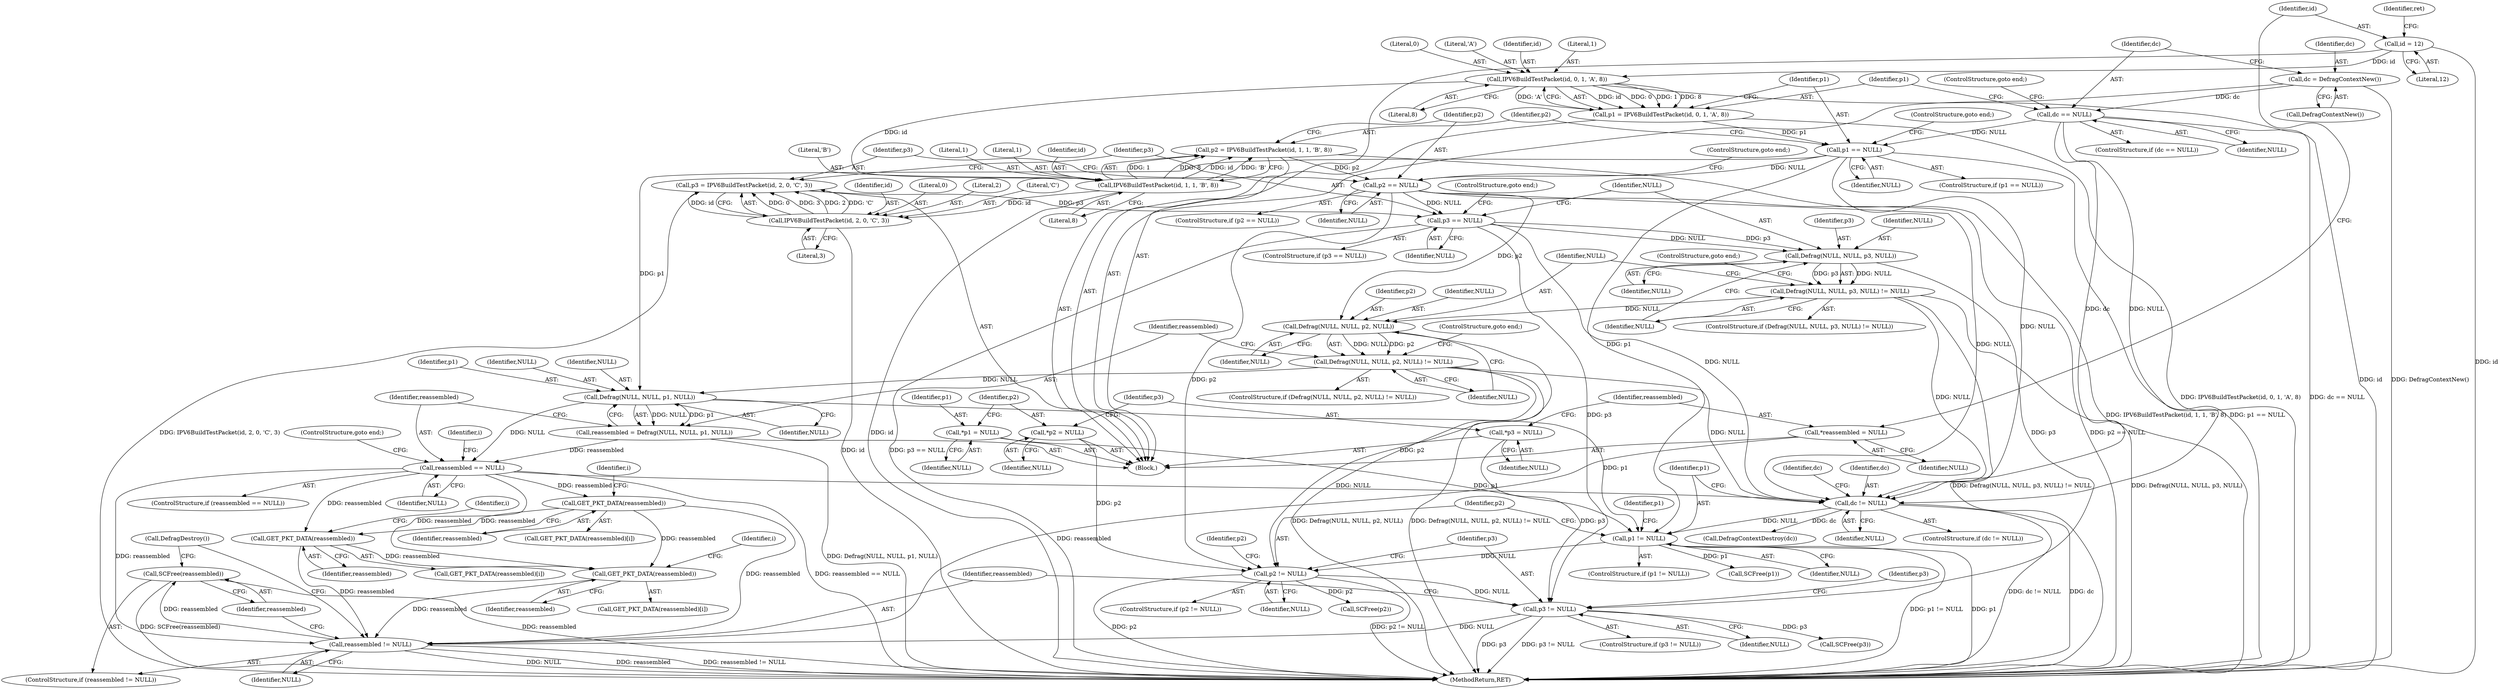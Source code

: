 digraph "1_suricata_4a04f814b15762eb446a5ead4d69d021512df6f8_16@pointer" {
"1000305" [label="(Call,SCFree(reassembled))"];
"1000302" [label="(Call,reassembled != NULL)"];
"1000209" [label="(Call,reassembled == NULL)"];
"1000201" [label="(Call,reassembled = Defrag(NULL, NULL, p1, NULL))"];
"1000203" [label="(Call,Defrag(NULL, NULL, p1, NULL))"];
"1000193" [label="(Call,Defrag(NULL, NULL, p2, NULL) != NULL)"];
"1000194" [label="(Call,Defrag(NULL, NULL, p2, NULL))"];
"1000184" [label="(Call,Defrag(NULL, NULL, p3, NULL) != NULL)"];
"1000185" [label="(Call,Defrag(NULL, NULL, p3, NULL))"];
"1000179" [label="(Call,p3 == NULL)"];
"1000170" [label="(Call,p3 = IPV6BuildTestPacket(id, 2, 0, 'C', 3))"];
"1000172" [label="(Call,IPV6BuildTestPacket(id, 2, 0, 'C', 3))"];
"1000159" [label="(Call,IPV6BuildTestPacket(id, 1, 1, 'B', 8))"];
"1000146" [label="(Call,IPV6BuildTestPacket(id, 0, 1, 'A', 8))"];
"1000127" [label="(Call,id = 12)"];
"1000166" [label="(Call,p2 == NULL)"];
"1000157" [label="(Call,p2 = IPV6BuildTestPacket(id, 1, 1, 'B', 8))"];
"1000153" [label="(Call,p1 == NULL)"];
"1000144" [label="(Call,p1 = IPV6BuildTestPacket(id, 0, 1, 'A', 8))"];
"1000140" [label="(Call,dc == NULL)"];
"1000136" [label="(Call,dc = DefragContextNew())"];
"1000268" [label="(Call,GET_PKT_DATA(reassembled))"];
"1000228" [label="(Call,GET_PKT_DATA(reassembled))"];
"1000248" [label="(Call,GET_PKT_DATA(reassembled))"];
"1000123" [label="(Call,*reassembled = NULL)"];
"1000296" [label="(Call,p3 != NULL)"];
"1000119" [label="(Call,*p3 = NULL)"];
"1000290" [label="(Call,p2 != NULL)"];
"1000115" [label="(Call,*p2 = NULL)"];
"1000284" [label="(Call,p1 != NULL)"];
"1000111" [label="(Call,*p1 = NULL)"];
"1000278" [label="(Call,dc != NULL)"];
"1000177" [label="(Literal,3)"];
"1000112" [label="(Identifier,p1)"];
"1000269" [label="(Identifier,reassembled)"];
"1000229" [label="(Identifier,reassembled)"];
"1000170" [label="(Call,p3 = IPV6BuildTestPacket(id, 2, 0, 'C', 3))"];
"1000200" [label="(ControlStructure,goto end;)"];
"1000284" [label="(Call,p1 != NULL)"];
"1000152" [label="(ControlStructure,if (p1 == NULL))"];
"1000147" [label="(Identifier,id)"];
"1000207" [label="(Identifier,NULL)"];
"1000249" [label="(Identifier,reassembled)"];
"1000133" [label="(Identifier,ret)"];
"1000283" [label="(ControlStructure,if (p1 != NULL))"];
"1000210" [label="(Identifier,reassembled)"];
"1000171" [label="(Identifier,p3)"];
"1000278" [label="(Call,dc != NULL)"];
"1000178" [label="(ControlStructure,if (p3 == NULL))"];
"1000199" [label="(Identifier,NULL)"];
"1000212" [label="(ControlStructure,goto end;)"];
"1000129" [label="(Literal,12)"];
"1000149" [label="(Literal,1)"];
"1000137" [label="(Identifier,dc)"];
"1000289" [label="(ControlStructure,if (p2 != NULL))"];
"1000188" [label="(Identifier,p3)"];
"1000123" [label="(Call,*reassembled = NULL)"];
"1000305" [label="(Call,SCFree(reassembled))"];
"1000157" [label="(Call,p2 = IPV6BuildTestPacket(id, 1, 1, 'B', 8))"];
"1000228" [label="(Call,GET_PKT_DATA(reassembled))"];
"1000161" [label="(Literal,1)"];
"1000127" [label="(Call,id = 12)"];
"1000124" [label="(Identifier,reassembled)"];
"1000120" [label="(Identifier,p3)"];
"1000146" [label="(Call,IPV6BuildTestPacket(id, 0, 1, 'A', 8))"];
"1000292" [label="(Identifier,NULL)"];
"1000176" [label="(Literal,'C')"];
"1000230" [label="(Identifier,i)"];
"1000310" [label="(MethodReturn,RET)"];
"1000280" [label="(Identifier,NULL)"];
"1000195" [label="(Identifier,NULL)"];
"1000116" [label="(Identifier,p2)"];
"1000179" [label="(Call,p3 == NULL)"];
"1000227" [label="(Call,GET_PKT_DATA(reassembled)[i])"];
"1000180" [label="(Identifier,p3)"];
"1000144" [label="(Call,p1 = IPV6BuildTestPacket(id, 0, 1, 'A', 8))"];
"1000125" [label="(Identifier,NULL)"];
"1000303" [label="(Identifier,reassembled)"];
"1000173" [label="(Identifier,id)"];
"1000128" [label="(Identifier,id)"];
"1000205" [label="(Identifier,NULL)"];
"1000203" [label="(Call,Defrag(NULL, NULL, p1, NULL))"];
"1000287" [label="(Call,SCFree(p1))"];
"1000190" [label="(Identifier,NULL)"];
"1000138" [label="(Call,DefragContextNew())"];
"1000162" [label="(Literal,1)"];
"1000304" [label="(Identifier,NULL)"];
"1000202" [label="(Identifier,reassembled)"];
"1000302" [label="(Call,reassembled != NULL)"];
"1000143" [label="(ControlStructure,goto end;)"];
"1000285" [label="(Identifier,p1)"];
"1000247" [label="(Call,GET_PKT_DATA(reassembled)[i])"];
"1000184" [label="(Call,Defrag(NULL, NULL, p3, NULL) != NULL)"];
"1000291" [label="(Identifier,p2)"];
"1000175" [label="(Literal,0)"];
"1000141" [label="(Identifier,dc)"];
"1000250" [label="(Identifier,i)"];
"1000117" [label="(Identifier,NULL)"];
"1000277" [label="(ControlStructure,if (dc != NULL))"];
"1000172" [label="(Call,IPV6BuildTestPacket(id, 2, 0, 'C', 3))"];
"1000268" [label="(Call,GET_PKT_DATA(reassembled))"];
"1000191" [label="(ControlStructure,goto end;)"];
"1000301" [label="(ControlStructure,if (reassembled != NULL))"];
"1000140" [label="(Call,dc == NULL)"];
"1000288" [label="(Identifier,p1)"];
"1000139" [label="(ControlStructure,if (dc == NULL))"];
"1000183" [label="(ControlStructure,if (Defrag(NULL, NULL, p3, NULL) != NULL))"];
"1000174" [label="(Literal,2)"];
"1000307" [label="(Call,DefragDestroy())"];
"1000148" [label="(Literal,0)"];
"1000270" [label="(Identifier,i)"];
"1000192" [label="(ControlStructure,if (Defrag(NULL, NULL, p2, NULL) != NULL))"];
"1000158" [label="(Identifier,p2)"];
"1000198" [label="(Identifier,NULL)"];
"1000208" [label="(ControlStructure,if (reassembled == NULL))"];
"1000154" [label="(Identifier,p1)"];
"1000186" [label="(Identifier,NULL)"];
"1000193" [label="(Call,Defrag(NULL, NULL, p2, NULL) != NULL)"];
"1000306" [label="(Identifier,reassembled)"];
"1000215" [label="(Identifier,i)"];
"1000267" [label="(Call,GET_PKT_DATA(reassembled)[i])"];
"1000167" [label="(Identifier,p2)"];
"1000153" [label="(Call,p1 == NULL)"];
"1000121" [label="(Identifier,NULL)"];
"1000295" [label="(ControlStructure,if (p3 != NULL))"];
"1000185" [label="(Call,Defrag(NULL, NULL, p3, NULL))"];
"1000155" [label="(Identifier,NULL)"];
"1000204" [label="(Identifier,NULL)"];
"1000201" [label="(Call,reassembled = Defrag(NULL, NULL, p1, NULL))"];
"1000189" [label="(Identifier,NULL)"];
"1000168" [label="(Identifier,NULL)"];
"1000297" [label="(Identifier,p3)"];
"1000182" [label="(ControlStructure,goto end;)"];
"1000298" [label="(Identifier,NULL)"];
"1000290" [label="(Call,p2 != NULL)"];
"1000165" [label="(ControlStructure,if (p2 == NULL))"];
"1000300" [label="(Identifier,p3)"];
"1000197" [label="(Identifier,p2)"];
"1000281" [label="(Call,DefragContextDestroy(dc))"];
"1000164" [label="(Literal,8)"];
"1000299" [label="(Call,SCFree(p3))"];
"1000169" [label="(ControlStructure,goto end;)"];
"1000296" [label="(Call,p3 != NULL)"];
"1000113" [label="(Identifier,NULL)"];
"1000145" [label="(Identifier,p1)"];
"1000194" [label="(Call,Defrag(NULL, NULL, p2, NULL))"];
"1000166" [label="(Call,p2 == NULL)"];
"1000293" [label="(Call,SCFree(p2))"];
"1000111" [label="(Call,*p1 = NULL)"];
"1000206" [label="(Identifier,p1)"];
"1000160" [label="(Identifier,id)"];
"1000187" [label="(Identifier,NULL)"];
"1000248" [label="(Call,GET_PKT_DATA(reassembled))"];
"1000286" [label="(Identifier,NULL)"];
"1000279" [label="(Identifier,dc)"];
"1000294" [label="(Identifier,p2)"];
"1000209" [label="(Call,reassembled == NULL)"];
"1000151" [label="(Literal,8)"];
"1000181" [label="(Identifier,NULL)"];
"1000150" [label="(Literal,'A')"];
"1000136" [label="(Call,dc = DefragContextNew())"];
"1000115" [label="(Call,*p2 = NULL)"];
"1000142" [label="(Identifier,NULL)"];
"1000105" [label="(Block,)"];
"1000282" [label="(Identifier,dc)"];
"1000156" [label="(ControlStructure,goto end;)"];
"1000196" [label="(Identifier,NULL)"];
"1000159" [label="(Call,IPV6BuildTestPacket(id, 1, 1, 'B', 8))"];
"1000119" [label="(Call,*p3 = NULL)"];
"1000211" [label="(Identifier,NULL)"];
"1000163" [label="(Literal,'B')"];
"1000305" -> "1000301"  [label="AST: "];
"1000305" -> "1000306"  [label="CFG: "];
"1000306" -> "1000305"  [label="AST: "];
"1000307" -> "1000305"  [label="CFG: "];
"1000305" -> "1000310"  [label="DDG: SCFree(reassembled)"];
"1000305" -> "1000310"  [label="DDG: reassembled"];
"1000302" -> "1000305"  [label="DDG: reassembled"];
"1000302" -> "1000301"  [label="AST: "];
"1000302" -> "1000304"  [label="CFG: "];
"1000303" -> "1000302"  [label="AST: "];
"1000304" -> "1000302"  [label="AST: "];
"1000306" -> "1000302"  [label="CFG: "];
"1000307" -> "1000302"  [label="CFG: "];
"1000302" -> "1000310"  [label="DDG: NULL"];
"1000302" -> "1000310"  [label="DDG: reassembled"];
"1000302" -> "1000310"  [label="DDG: reassembled != NULL"];
"1000209" -> "1000302"  [label="DDG: reassembled"];
"1000268" -> "1000302"  [label="DDG: reassembled"];
"1000228" -> "1000302"  [label="DDG: reassembled"];
"1000248" -> "1000302"  [label="DDG: reassembled"];
"1000123" -> "1000302"  [label="DDG: reassembled"];
"1000296" -> "1000302"  [label="DDG: NULL"];
"1000209" -> "1000208"  [label="AST: "];
"1000209" -> "1000211"  [label="CFG: "];
"1000210" -> "1000209"  [label="AST: "];
"1000211" -> "1000209"  [label="AST: "];
"1000212" -> "1000209"  [label="CFG: "];
"1000215" -> "1000209"  [label="CFG: "];
"1000209" -> "1000310"  [label="DDG: reassembled == NULL"];
"1000201" -> "1000209"  [label="DDG: reassembled"];
"1000203" -> "1000209"  [label="DDG: NULL"];
"1000209" -> "1000228"  [label="DDG: reassembled"];
"1000209" -> "1000248"  [label="DDG: reassembled"];
"1000209" -> "1000268"  [label="DDG: reassembled"];
"1000209" -> "1000278"  [label="DDG: NULL"];
"1000201" -> "1000105"  [label="AST: "];
"1000201" -> "1000203"  [label="CFG: "];
"1000202" -> "1000201"  [label="AST: "];
"1000203" -> "1000201"  [label="AST: "];
"1000210" -> "1000201"  [label="CFG: "];
"1000201" -> "1000310"  [label="DDG: Defrag(NULL, NULL, p1, NULL)"];
"1000203" -> "1000201"  [label="DDG: NULL"];
"1000203" -> "1000201"  [label="DDG: p1"];
"1000203" -> "1000207"  [label="CFG: "];
"1000204" -> "1000203"  [label="AST: "];
"1000205" -> "1000203"  [label="AST: "];
"1000206" -> "1000203"  [label="AST: "];
"1000207" -> "1000203"  [label="AST: "];
"1000193" -> "1000203"  [label="DDG: NULL"];
"1000153" -> "1000203"  [label="DDG: p1"];
"1000203" -> "1000284"  [label="DDG: p1"];
"1000193" -> "1000192"  [label="AST: "];
"1000193" -> "1000199"  [label="CFG: "];
"1000194" -> "1000193"  [label="AST: "];
"1000199" -> "1000193"  [label="AST: "];
"1000200" -> "1000193"  [label="CFG: "];
"1000202" -> "1000193"  [label="CFG: "];
"1000193" -> "1000310"  [label="DDG: Defrag(NULL, NULL, p2, NULL)"];
"1000193" -> "1000310"  [label="DDG: Defrag(NULL, NULL, p2, NULL) != NULL"];
"1000194" -> "1000193"  [label="DDG: NULL"];
"1000194" -> "1000193"  [label="DDG: p2"];
"1000193" -> "1000278"  [label="DDG: NULL"];
"1000194" -> "1000198"  [label="CFG: "];
"1000195" -> "1000194"  [label="AST: "];
"1000196" -> "1000194"  [label="AST: "];
"1000197" -> "1000194"  [label="AST: "];
"1000198" -> "1000194"  [label="AST: "];
"1000199" -> "1000194"  [label="CFG: "];
"1000184" -> "1000194"  [label="DDG: NULL"];
"1000166" -> "1000194"  [label="DDG: p2"];
"1000194" -> "1000290"  [label="DDG: p2"];
"1000184" -> "1000183"  [label="AST: "];
"1000184" -> "1000190"  [label="CFG: "];
"1000185" -> "1000184"  [label="AST: "];
"1000190" -> "1000184"  [label="AST: "];
"1000191" -> "1000184"  [label="CFG: "];
"1000195" -> "1000184"  [label="CFG: "];
"1000184" -> "1000310"  [label="DDG: Defrag(NULL, NULL, p3, NULL)"];
"1000184" -> "1000310"  [label="DDG: Defrag(NULL, NULL, p3, NULL) != NULL"];
"1000185" -> "1000184"  [label="DDG: NULL"];
"1000185" -> "1000184"  [label="DDG: p3"];
"1000184" -> "1000278"  [label="DDG: NULL"];
"1000185" -> "1000189"  [label="CFG: "];
"1000186" -> "1000185"  [label="AST: "];
"1000187" -> "1000185"  [label="AST: "];
"1000188" -> "1000185"  [label="AST: "];
"1000189" -> "1000185"  [label="AST: "];
"1000190" -> "1000185"  [label="CFG: "];
"1000179" -> "1000185"  [label="DDG: NULL"];
"1000179" -> "1000185"  [label="DDG: p3"];
"1000185" -> "1000296"  [label="DDG: p3"];
"1000179" -> "1000178"  [label="AST: "];
"1000179" -> "1000181"  [label="CFG: "];
"1000180" -> "1000179"  [label="AST: "];
"1000181" -> "1000179"  [label="AST: "];
"1000182" -> "1000179"  [label="CFG: "];
"1000186" -> "1000179"  [label="CFG: "];
"1000179" -> "1000310"  [label="DDG: p3 == NULL"];
"1000170" -> "1000179"  [label="DDG: p3"];
"1000166" -> "1000179"  [label="DDG: NULL"];
"1000179" -> "1000278"  [label="DDG: NULL"];
"1000179" -> "1000296"  [label="DDG: p3"];
"1000170" -> "1000105"  [label="AST: "];
"1000170" -> "1000172"  [label="CFG: "];
"1000171" -> "1000170"  [label="AST: "];
"1000172" -> "1000170"  [label="AST: "];
"1000180" -> "1000170"  [label="CFG: "];
"1000170" -> "1000310"  [label="DDG: IPV6BuildTestPacket(id, 2, 0, 'C', 3)"];
"1000172" -> "1000170"  [label="DDG: 0"];
"1000172" -> "1000170"  [label="DDG: 3"];
"1000172" -> "1000170"  [label="DDG: 2"];
"1000172" -> "1000170"  [label="DDG: 'C'"];
"1000172" -> "1000170"  [label="DDG: id"];
"1000172" -> "1000177"  [label="CFG: "];
"1000173" -> "1000172"  [label="AST: "];
"1000174" -> "1000172"  [label="AST: "];
"1000175" -> "1000172"  [label="AST: "];
"1000176" -> "1000172"  [label="AST: "];
"1000177" -> "1000172"  [label="AST: "];
"1000172" -> "1000310"  [label="DDG: id"];
"1000159" -> "1000172"  [label="DDG: id"];
"1000159" -> "1000157"  [label="AST: "];
"1000159" -> "1000164"  [label="CFG: "];
"1000160" -> "1000159"  [label="AST: "];
"1000161" -> "1000159"  [label="AST: "];
"1000162" -> "1000159"  [label="AST: "];
"1000163" -> "1000159"  [label="AST: "];
"1000164" -> "1000159"  [label="AST: "];
"1000157" -> "1000159"  [label="CFG: "];
"1000159" -> "1000310"  [label="DDG: id"];
"1000159" -> "1000157"  [label="DDG: 1"];
"1000159" -> "1000157"  [label="DDG: 8"];
"1000159" -> "1000157"  [label="DDG: id"];
"1000159" -> "1000157"  [label="DDG: 'B'"];
"1000146" -> "1000159"  [label="DDG: id"];
"1000146" -> "1000144"  [label="AST: "];
"1000146" -> "1000151"  [label="CFG: "];
"1000147" -> "1000146"  [label="AST: "];
"1000148" -> "1000146"  [label="AST: "];
"1000149" -> "1000146"  [label="AST: "];
"1000150" -> "1000146"  [label="AST: "];
"1000151" -> "1000146"  [label="AST: "];
"1000144" -> "1000146"  [label="CFG: "];
"1000146" -> "1000310"  [label="DDG: id"];
"1000146" -> "1000144"  [label="DDG: id"];
"1000146" -> "1000144"  [label="DDG: 0"];
"1000146" -> "1000144"  [label="DDG: 1"];
"1000146" -> "1000144"  [label="DDG: 8"];
"1000146" -> "1000144"  [label="DDG: 'A'"];
"1000127" -> "1000146"  [label="DDG: id"];
"1000127" -> "1000105"  [label="AST: "];
"1000127" -> "1000129"  [label="CFG: "];
"1000128" -> "1000127"  [label="AST: "];
"1000129" -> "1000127"  [label="AST: "];
"1000133" -> "1000127"  [label="CFG: "];
"1000127" -> "1000310"  [label="DDG: id"];
"1000166" -> "1000165"  [label="AST: "];
"1000166" -> "1000168"  [label="CFG: "];
"1000167" -> "1000166"  [label="AST: "];
"1000168" -> "1000166"  [label="AST: "];
"1000169" -> "1000166"  [label="CFG: "];
"1000171" -> "1000166"  [label="CFG: "];
"1000166" -> "1000310"  [label="DDG: p2 == NULL"];
"1000157" -> "1000166"  [label="DDG: p2"];
"1000153" -> "1000166"  [label="DDG: NULL"];
"1000166" -> "1000278"  [label="DDG: NULL"];
"1000166" -> "1000290"  [label="DDG: p2"];
"1000157" -> "1000105"  [label="AST: "];
"1000158" -> "1000157"  [label="AST: "];
"1000167" -> "1000157"  [label="CFG: "];
"1000157" -> "1000310"  [label="DDG: IPV6BuildTestPacket(id, 1, 1, 'B', 8)"];
"1000153" -> "1000152"  [label="AST: "];
"1000153" -> "1000155"  [label="CFG: "];
"1000154" -> "1000153"  [label="AST: "];
"1000155" -> "1000153"  [label="AST: "];
"1000156" -> "1000153"  [label="CFG: "];
"1000158" -> "1000153"  [label="CFG: "];
"1000153" -> "1000310"  [label="DDG: p1 == NULL"];
"1000144" -> "1000153"  [label="DDG: p1"];
"1000140" -> "1000153"  [label="DDG: NULL"];
"1000153" -> "1000278"  [label="DDG: NULL"];
"1000153" -> "1000284"  [label="DDG: p1"];
"1000144" -> "1000105"  [label="AST: "];
"1000145" -> "1000144"  [label="AST: "];
"1000154" -> "1000144"  [label="CFG: "];
"1000144" -> "1000310"  [label="DDG: IPV6BuildTestPacket(id, 0, 1, 'A', 8)"];
"1000140" -> "1000139"  [label="AST: "];
"1000140" -> "1000142"  [label="CFG: "];
"1000141" -> "1000140"  [label="AST: "];
"1000142" -> "1000140"  [label="AST: "];
"1000143" -> "1000140"  [label="CFG: "];
"1000145" -> "1000140"  [label="CFG: "];
"1000140" -> "1000310"  [label="DDG: dc == NULL"];
"1000136" -> "1000140"  [label="DDG: dc"];
"1000140" -> "1000278"  [label="DDG: dc"];
"1000140" -> "1000278"  [label="DDG: NULL"];
"1000136" -> "1000105"  [label="AST: "];
"1000136" -> "1000138"  [label="CFG: "];
"1000137" -> "1000136"  [label="AST: "];
"1000138" -> "1000136"  [label="AST: "];
"1000141" -> "1000136"  [label="CFG: "];
"1000136" -> "1000310"  [label="DDG: DefragContextNew()"];
"1000268" -> "1000267"  [label="AST: "];
"1000268" -> "1000269"  [label="CFG: "];
"1000269" -> "1000268"  [label="AST: "];
"1000270" -> "1000268"  [label="CFG: "];
"1000228" -> "1000268"  [label="DDG: reassembled"];
"1000248" -> "1000268"  [label="DDG: reassembled"];
"1000228" -> "1000227"  [label="AST: "];
"1000228" -> "1000229"  [label="CFG: "];
"1000229" -> "1000228"  [label="AST: "];
"1000230" -> "1000228"  [label="CFG: "];
"1000228" -> "1000248"  [label="DDG: reassembled"];
"1000248" -> "1000247"  [label="AST: "];
"1000248" -> "1000249"  [label="CFG: "];
"1000249" -> "1000248"  [label="AST: "];
"1000250" -> "1000248"  [label="CFG: "];
"1000123" -> "1000105"  [label="AST: "];
"1000123" -> "1000125"  [label="CFG: "];
"1000124" -> "1000123"  [label="AST: "];
"1000125" -> "1000123"  [label="AST: "];
"1000128" -> "1000123"  [label="CFG: "];
"1000296" -> "1000295"  [label="AST: "];
"1000296" -> "1000298"  [label="CFG: "];
"1000297" -> "1000296"  [label="AST: "];
"1000298" -> "1000296"  [label="AST: "];
"1000300" -> "1000296"  [label="CFG: "];
"1000303" -> "1000296"  [label="CFG: "];
"1000296" -> "1000310"  [label="DDG: p3 != NULL"];
"1000296" -> "1000310"  [label="DDG: p3"];
"1000119" -> "1000296"  [label="DDG: p3"];
"1000290" -> "1000296"  [label="DDG: NULL"];
"1000296" -> "1000299"  [label="DDG: p3"];
"1000119" -> "1000105"  [label="AST: "];
"1000119" -> "1000121"  [label="CFG: "];
"1000120" -> "1000119"  [label="AST: "];
"1000121" -> "1000119"  [label="AST: "];
"1000124" -> "1000119"  [label="CFG: "];
"1000290" -> "1000289"  [label="AST: "];
"1000290" -> "1000292"  [label="CFG: "];
"1000291" -> "1000290"  [label="AST: "];
"1000292" -> "1000290"  [label="AST: "];
"1000294" -> "1000290"  [label="CFG: "];
"1000297" -> "1000290"  [label="CFG: "];
"1000290" -> "1000310"  [label="DDG: p2"];
"1000290" -> "1000310"  [label="DDG: p2 != NULL"];
"1000115" -> "1000290"  [label="DDG: p2"];
"1000284" -> "1000290"  [label="DDG: NULL"];
"1000290" -> "1000293"  [label="DDG: p2"];
"1000115" -> "1000105"  [label="AST: "];
"1000115" -> "1000117"  [label="CFG: "];
"1000116" -> "1000115"  [label="AST: "];
"1000117" -> "1000115"  [label="AST: "];
"1000120" -> "1000115"  [label="CFG: "];
"1000284" -> "1000283"  [label="AST: "];
"1000284" -> "1000286"  [label="CFG: "];
"1000285" -> "1000284"  [label="AST: "];
"1000286" -> "1000284"  [label="AST: "];
"1000288" -> "1000284"  [label="CFG: "];
"1000291" -> "1000284"  [label="CFG: "];
"1000284" -> "1000310"  [label="DDG: p1"];
"1000284" -> "1000310"  [label="DDG: p1 != NULL"];
"1000111" -> "1000284"  [label="DDG: p1"];
"1000278" -> "1000284"  [label="DDG: NULL"];
"1000284" -> "1000287"  [label="DDG: p1"];
"1000111" -> "1000105"  [label="AST: "];
"1000111" -> "1000113"  [label="CFG: "];
"1000112" -> "1000111"  [label="AST: "];
"1000113" -> "1000111"  [label="AST: "];
"1000116" -> "1000111"  [label="CFG: "];
"1000278" -> "1000277"  [label="AST: "];
"1000278" -> "1000280"  [label="CFG: "];
"1000279" -> "1000278"  [label="AST: "];
"1000280" -> "1000278"  [label="AST: "];
"1000282" -> "1000278"  [label="CFG: "];
"1000285" -> "1000278"  [label="CFG: "];
"1000278" -> "1000310"  [label="DDG: dc != NULL"];
"1000278" -> "1000310"  [label="DDG: dc"];
"1000278" -> "1000281"  [label="DDG: dc"];
}
